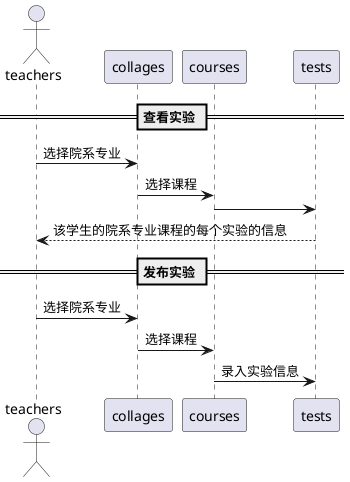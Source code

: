 @startuml
actor teachers
== 查看实验 ==
teachers -> collages: 选择院系专业
collages -> courses:选择课程
courses -> tests
tests --> teachers:该学生的院系专业课程的每个实验的信息
== 发布实验 ==
teachers -> collages: 选择院系专业
collages -> courses:选择课程
courses -> tests:录入实验信息
@enduml